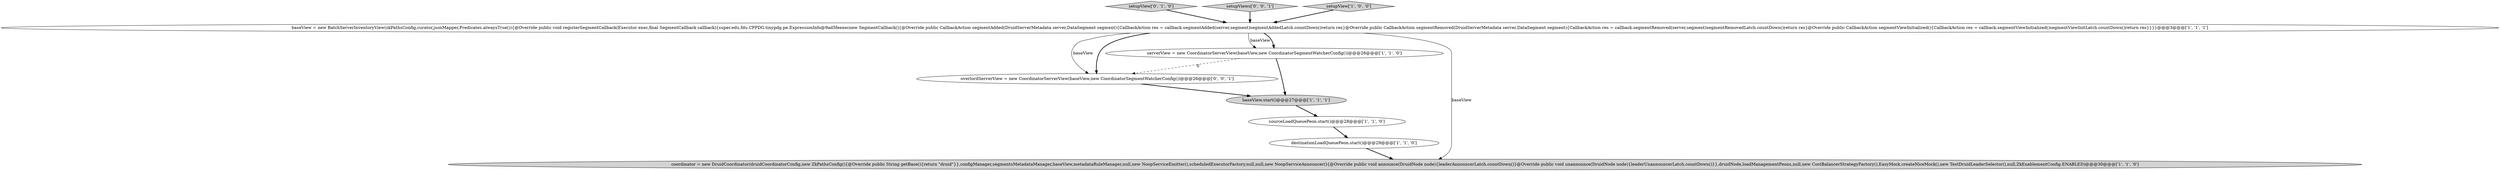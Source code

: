 digraph {
7 [style = filled, label = "setupView['0', '1', '0']", fillcolor = lightgray, shape = diamond image = "AAA0AAABBB2BBB"];
0 [style = filled, label = "sourceLoadQueuePeon.start()@@@28@@@['1', '1', '0']", fillcolor = white, shape = ellipse image = "AAA0AAABBB1BBB"];
9 [style = filled, label = "overlordServerView = new CoordinatorServerView(baseView,new CoordinatorSegmentWatcherConfig())@@@26@@@['0', '0', '1']", fillcolor = white, shape = ellipse image = "AAA0AAABBB3BBB"];
3 [style = filled, label = "baseView = new BatchServerInventoryView(zkPathsConfig,curator,jsonMapper,Predicates.alwaysTrue()){@Override public void registerSegmentCallback(Executor exec,final SegmentCallback callback){super.edu.fdu.CPPDG.tinypdg.pe.ExpressionInfo@9ad5feexecnew SegmentCallback(){@Override public CallbackAction segmentAdded(DruidServerMetadata server,DataSegment segment){CallbackAction res = callback.segmentAdded(server,segment)segmentAddedLatch.countDown()return res}@Override public CallbackAction segmentRemoved(DruidServerMetadata server,DataSegment segment){CallbackAction res = callback.segmentRemoved(server,segment)segmentRemovedLatch.countDown()return res}@Override public CallbackAction segmentViewInitialized(){CallbackAction res = callback.segmentViewInitialized()segmentViewInitLatch.countDown()return res}}}}@@@3@@@['1', '1', '1']", fillcolor = white, shape = ellipse image = "AAA0AAABBB1BBB"];
4 [style = filled, label = "serverView = new CoordinatorServerView(baseView,new CoordinatorSegmentWatcherConfig())@@@26@@@['1', '1', '0']", fillcolor = white, shape = ellipse image = "AAA0AAABBB1BBB"];
8 [style = filled, label = "setupViews['0', '0', '1']", fillcolor = lightgray, shape = diamond image = "AAA0AAABBB3BBB"];
2 [style = filled, label = "setupView['1', '0', '0']", fillcolor = lightgray, shape = diamond image = "AAA0AAABBB1BBB"];
5 [style = filled, label = "destinationLoadQueuePeon.start()@@@29@@@['1', '1', '0']", fillcolor = white, shape = ellipse image = "AAA0AAABBB1BBB"];
6 [style = filled, label = "baseView.start()@@@27@@@['1', '1', '1']", fillcolor = lightgray, shape = ellipse image = "AAA0AAABBB1BBB"];
1 [style = filled, label = "coordinator = new DruidCoordinator(druidCoordinatorConfig,new ZkPathsConfig(){@Override public String getBase(){return \"druid\"}},configManager,segmentsMetadataManager,baseView,metadataRuleManager,null,new NoopServiceEmitter(),scheduledExecutorFactory,null,null,new NoopServiceAnnouncer(){@Override public void announce(DruidNode node){leaderAnnouncerLatch.countDown()}@Override public void unannounce(DruidNode node){leaderUnannouncerLatch.countDown()}},druidNode,loadManagementPeons,null,new CostBalancerStrategyFactory(),EasyMock.createNiceMock(),new TestDruidLeaderSelector(),null,ZkEnablementConfig.ENABLED)@@@30@@@['1', '1', '0']", fillcolor = lightgray, shape = ellipse image = "AAA0AAABBB1BBB"];
6->0 [style = bold, label=""];
4->6 [style = bold, label=""];
3->1 [style = solid, label="baseView"];
0->5 [style = bold, label=""];
9->6 [style = bold, label=""];
3->4 [style = solid, label="baseView"];
3->9 [style = solid, label="baseView"];
3->9 [style = bold, label=""];
7->3 [style = bold, label=""];
3->4 [style = bold, label=""];
4->9 [style = dashed, label="0"];
8->3 [style = bold, label=""];
2->3 [style = bold, label=""];
5->1 [style = bold, label=""];
}
